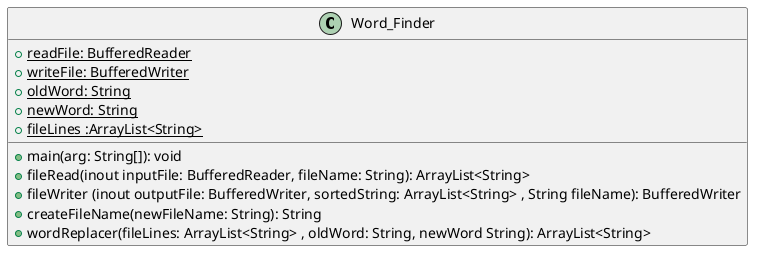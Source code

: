 @startuml
'https://plantuml.com/sequence-diagram

class Word_Finder{

 +{static}readFile: BufferedReader
 +{static}writeFile: BufferedWriter
 +{static}oldWord: String
 +{static}newWord: String
 +{static} fileLines :ArrayList<String>

 +  main(arg: String[]): void
 + fileRead(inout inputFile: BufferedReader, fileName: String): ArrayList<String>
 + fileWriter (inout outputFile: BufferedWriter, sortedString: ArrayList<String> , String fileName): BufferedWriter
 + createFileName(newFileName: String): String
 + wordReplacer(fileLines: ArrayList<String> , oldWord: String, newWord String): ArrayList<String>

}



@enduml
